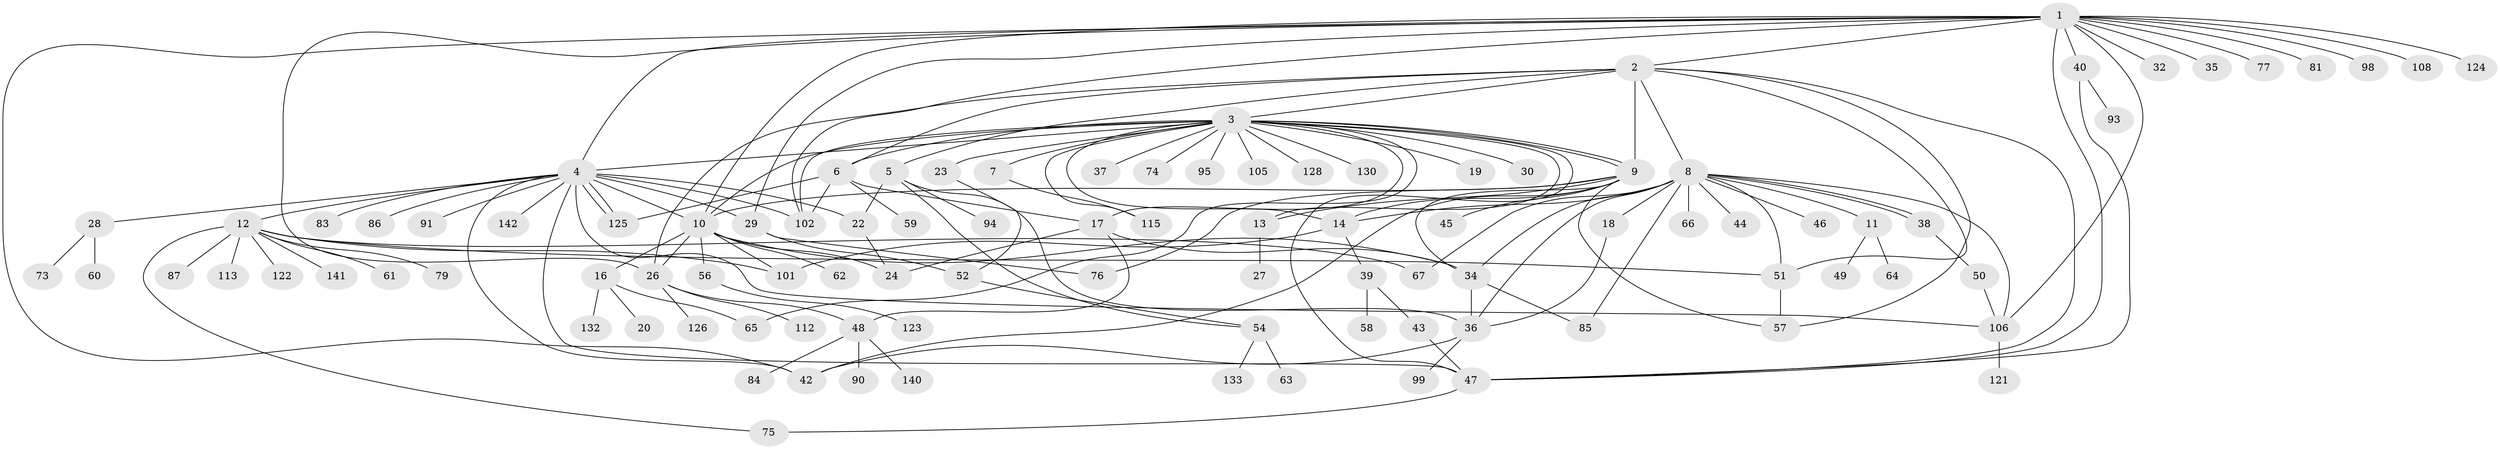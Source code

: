 // original degree distribution, {18: 0.007042253521126761, 9: 0.02112676056338028, 24: 0.007042253521126761, 17: 0.007042253521126761, 6: 0.035211267605633804, 2: 0.16901408450704225, 15: 0.007042253521126761, 10: 0.007042253521126761, 3: 0.11971830985915492, 11: 0.007042253521126761, 4: 0.07042253521126761, 7: 0.007042253521126761, 1: 0.49295774647887325, 5: 0.04225352112676056}
// Generated by graph-tools (version 1.1) at 2025/18/03/04/25 18:18:05]
// undirected, 99 vertices, 153 edges
graph export_dot {
graph [start="1"]
  node [color=gray90,style=filled];
  1;
  2 [super="+69"];
  3;
  4;
  5;
  6;
  7;
  8;
  9 [super="+92+135"];
  10 [super="+70+15+25+137+97"];
  11;
  12;
  13;
  14 [super="+68"];
  16;
  17 [super="+110+21+41"];
  18;
  19;
  20;
  22 [super="+116+131"];
  23;
  24;
  26;
  27;
  28 [super="+33+114"];
  29 [super="+31+72"];
  30 [super="+109"];
  32;
  34 [super="+80"];
  35;
  36 [super="+55"];
  37;
  38;
  39;
  40;
  42 [super="+71"];
  43;
  44;
  45;
  46;
  47 [super="+78"];
  48 [super="+53"];
  49;
  50;
  51 [super="+139"];
  52;
  54;
  56;
  57 [super="+117"];
  58;
  59;
  60;
  61;
  62;
  63;
  64 [super="+82"];
  65;
  66;
  67;
  73;
  74;
  75;
  76;
  77;
  79;
  81;
  83;
  84;
  85;
  86;
  87 [super="+100"];
  90;
  91;
  93;
  94;
  95;
  98;
  99;
  101 [super="+107"];
  102 [super="+129+127"];
  105;
  106 [super="+134+118"];
  108;
  112;
  113;
  115;
  121;
  122;
  123;
  124;
  125;
  126;
  128;
  130;
  132;
  133;
  140;
  141;
  142;
  1 -- 2;
  1 -- 4;
  1 -- 10 [weight=2];
  1 -- 26;
  1 -- 32;
  1 -- 35;
  1 -- 40;
  1 -- 77;
  1 -- 81;
  1 -- 98;
  1 -- 102;
  1 -- 108;
  1 -- 124;
  1 -- 106;
  1 -- 47;
  1 -- 42;
  1 -- 29;
  2 -- 3;
  2 -- 5 [weight=2];
  2 -- 6;
  2 -- 8;
  2 -- 26;
  2 -- 57;
  2 -- 9;
  2 -- 47;
  2 -- 51;
  3 -- 4;
  3 -- 6;
  3 -- 7;
  3 -- 9;
  3 -- 9;
  3 -- 13;
  3 -- 17;
  3 -- 19;
  3 -- 23;
  3 -- 30;
  3 -- 37;
  3 -- 47;
  3 -- 65;
  3 -- 74;
  3 -- 95;
  3 -- 102;
  3 -- 105;
  3 -- 115;
  3 -- 128;
  3 -- 130;
  3 -- 10 [weight=2];
  3 -- 14;
  4 -- 10;
  4 -- 12;
  4 -- 22;
  4 -- 28;
  4 -- 29;
  4 -- 83;
  4 -- 86;
  4 -- 91;
  4 -- 102;
  4 -- 106;
  4 -- 125;
  4 -- 125;
  4 -- 142;
  4 -- 47;
  4 -- 42;
  5 -- 22;
  5 -- 36;
  5 -- 54;
  5 -- 94;
  6 -- 59;
  6 -- 102;
  6 -- 125;
  6 -- 17;
  7 -- 115;
  8 -- 11;
  8 -- 14;
  8 -- 18;
  8 -- 34;
  8 -- 36;
  8 -- 38;
  8 -- 38;
  8 -- 44;
  8 -- 46;
  8 -- 66;
  8 -- 67;
  8 -- 85;
  8 -- 106;
  8 -- 51;
  9 -- 45;
  9 -- 57;
  9 -- 76;
  9 -- 13;
  9 -- 10;
  9 -- 34;
  9 -- 42;
  9 -- 14;
  10 -- 26;
  10 -- 56;
  10 -- 101;
  10 -- 24;
  10 -- 16;
  10 -- 62;
  10 -- 34;
  11 -- 49;
  11 -- 64;
  12 -- 51;
  12 -- 61;
  12 -- 67;
  12 -- 75;
  12 -- 79;
  12 -- 87;
  12 -- 101;
  12 -- 113;
  12 -- 122;
  12 -- 141;
  13 -- 27;
  14 -- 39;
  14 -- 101;
  16 -- 20;
  16 -- 65;
  16 -- 132;
  17 -- 24;
  17 -- 34;
  17 -- 48;
  18 -- 36;
  22 -- 24;
  23 -- 52;
  26 -- 112;
  26 -- 126;
  26 -- 48;
  28 -- 60;
  28 -- 73;
  29 -- 52;
  29 -- 76;
  34 -- 85;
  34 -- 36;
  36 -- 42;
  36 -- 99;
  38 -- 50;
  39 -- 43;
  39 -- 58;
  40 -- 93;
  40 -- 47;
  43 -- 47;
  47 -- 75;
  48 -- 84;
  48 -- 90;
  48 -- 140;
  50 -- 106;
  51 -- 57;
  52 -- 54;
  54 -- 63;
  54 -- 133;
  56 -- 123;
  106 -- 121;
}

